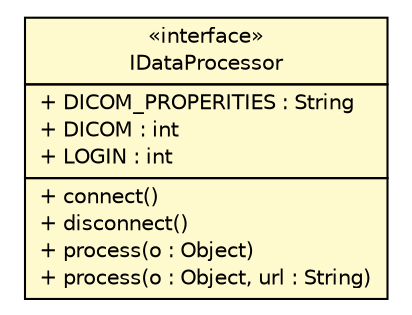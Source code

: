#!/usr/local/bin/dot
#
# Class diagram 
# Generated by UmlGraph version 4.8 (http://www.spinellis.gr/sw/umlgraph)
#

digraph G {
	edge [fontname="Helvetica",fontsize=10,labelfontname="Helvetica",labelfontsize=10];
	node [fontname="Helvetica",fontsize=10,shape=plaintext];
	// gov.nih.nci.ncia.util.IDataProcessor
	c64639 [label=<<table border="0" cellborder="1" cellspacing="0" cellpadding="2" port="p" bgcolor="lemonChiffon" href="./IDataProcessor.html">
		<tr><td><table border="0" cellspacing="0" cellpadding="1">
			<tr><td> &laquo;interface&raquo; </td></tr>
			<tr><td> IDataProcessor </td></tr>
		</table></td></tr>
		<tr><td><table border="0" cellspacing="0" cellpadding="1">
			<tr><td align="left"> + DICOM_PROPERITIES : String </td></tr>
			<tr><td align="left"> + DICOM : int </td></tr>
			<tr><td align="left"> + LOGIN : int </td></tr>
		</table></td></tr>
		<tr><td><table border="0" cellspacing="0" cellpadding="1">
			<tr><td align="left"> + connect() </td></tr>
			<tr><td align="left"> + disconnect() </td></tr>
			<tr><td align="left"> + process(o : Object) </td></tr>
			<tr><td align="left"> + process(o : Object, url : String) </td></tr>
		</table></td></tr>
		</table>>, fontname="Helvetica", fontcolor="black", fontsize=10.0];
}

